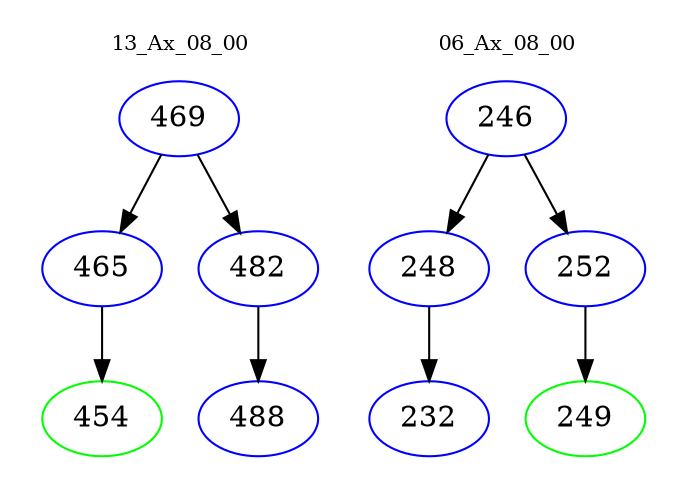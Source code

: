 digraph{
subgraph cluster_0 {
color = white
label = "13_Ax_08_00";
fontsize=10;
T0_469 [label="469", color="blue"]
T0_469 -> T0_465 [color="black"]
T0_465 [label="465", color="blue"]
T0_465 -> T0_454 [color="black"]
T0_454 [label="454", color="green"]
T0_469 -> T0_482 [color="black"]
T0_482 [label="482", color="blue"]
T0_482 -> T0_488 [color="black"]
T0_488 [label="488", color="blue"]
}
subgraph cluster_1 {
color = white
label = "06_Ax_08_00";
fontsize=10;
T1_246 [label="246", color="blue"]
T1_246 -> T1_248 [color="black"]
T1_248 [label="248", color="blue"]
T1_248 -> T1_232 [color="black"]
T1_232 [label="232", color="blue"]
T1_246 -> T1_252 [color="black"]
T1_252 [label="252", color="blue"]
T1_252 -> T1_249 [color="black"]
T1_249 [label="249", color="green"]
}
}
